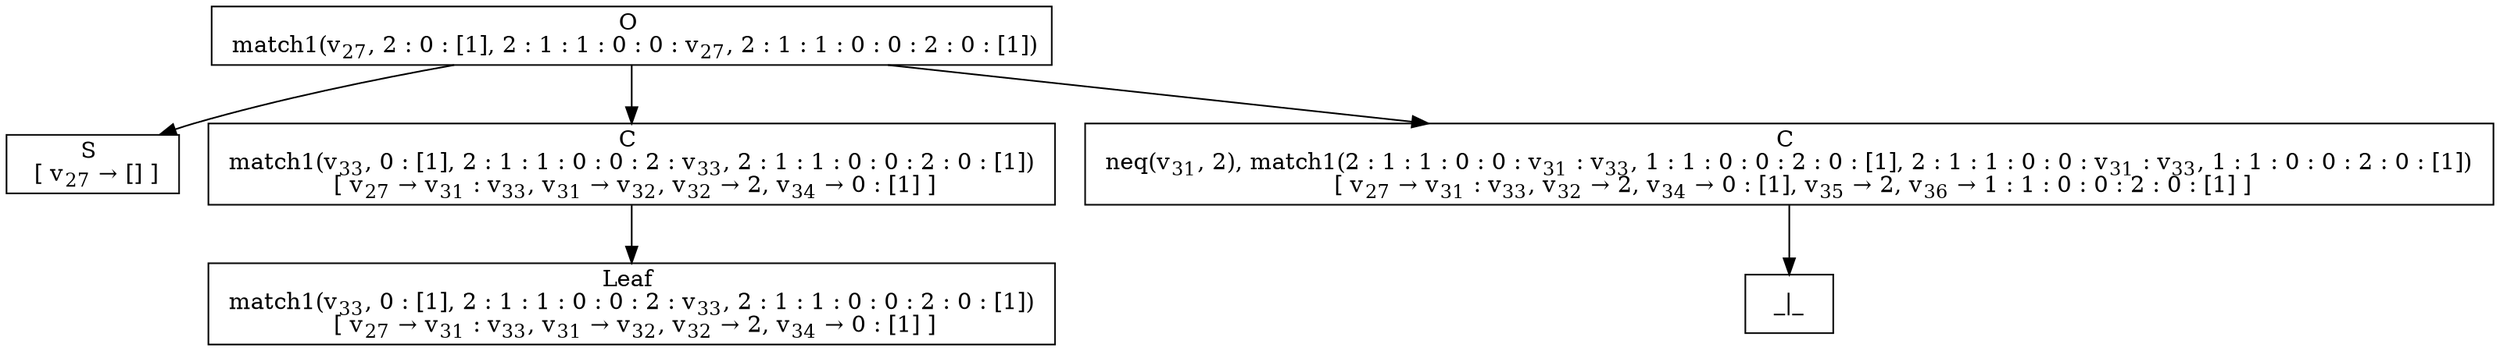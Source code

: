 digraph {
    graph [rankdir=TB
          ,bgcolor=transparent];
    node [shape=box
         ,fillcolor=white
         ,style=filled];
    0 [label=<O <BR/> match1(v<SUB>27</SUB>, 2 : 0 : [1], 2 : 1 : 1 : 0 : 0 : v<SUB>27</SUB>, 2 : 1 : 1 : 0 : 0 : 2 : 0 : [1])>];
    1 [label=<S <BR/>  [ v<SUB>27</SUB> &rarr; [] ] >];
    2 [label=<C <BR/> match1(v<SUB>33</SUB>, 0 : [1], 2 : 1 : 1 : 0 : 0 : 2 : v<SUB>33</SUB>, 2 : 1 : 1 : 0 : 0 : 2 : 0 : [1]) <BR/>  [ v<SUB>27</SUB> &rarr; v<SUB>31</SUB> : v<SUB>33</SUB>, v<SUB>31</SUB> &rarr; v<SUB>32</SUB>, v<SUB>32</SUB> &rarr; 2, v<SUB>34</SUB> &rarr; 0 : [1] ] >];
    3 [label=<C <BR/> neq(v<SUB>31</SUB>, 2), match1(2 : 1 : 1 : 0 : 0 : v<SUB>31</SUB> : v<SUB>33</SUB>, 1 : 1 : 0 : 0 : 2 : 0 : [1], 2 : 1 : 1 : 0 : 0 : v<SUB>31</SUB> : v<SUB>33</SUB>, 1 : 1 : 0 : 0 : 2 : 0 : [1]) <BR/>  [ v<SUB>27</SUB> &rarr; v<SUB>31</SUB> : v<SUB>33</SUB>, v<SUB>32</SUB> &rarr; 2, v<SUB>34</SUB> &rarr; 0 : [1], v<SUB>35</SUB> &rarr; 2, v<SUB>36</SUB> &rarr; 1 : 1 : 0 : 0 : 2 : 0 : [1] ] >];
    4 [label=<Leaf <BR/> match1(v<SUB>33</SUB>, 0 : [1], 2 : 1 : 1 : 0 : 0 : 2 : v<SUB>33</SUB>, 2 : 1 : 1 : 0 : 0 : 2 : 0 : [1]) <BR/>  [ v<SUB>27</SUB> &rarr; v<SUB>31</SUB> : v<SUB>33</SUB>, v<SUB>31</SUB> &rarr; v<SUB>32</SUB>, v<SUB>32</SUB> &rarr; 2, v<SUB>34</SUB> &rarr; 0 : [1] ] >];
    5 [label=<_|_>];
    0 -> 1 [label=""];
    0 -> 2 [label=""];
    0 -> 3 [label=""];
    2 -> 4 [label=""];
    3 -> 5 [label=""];
}